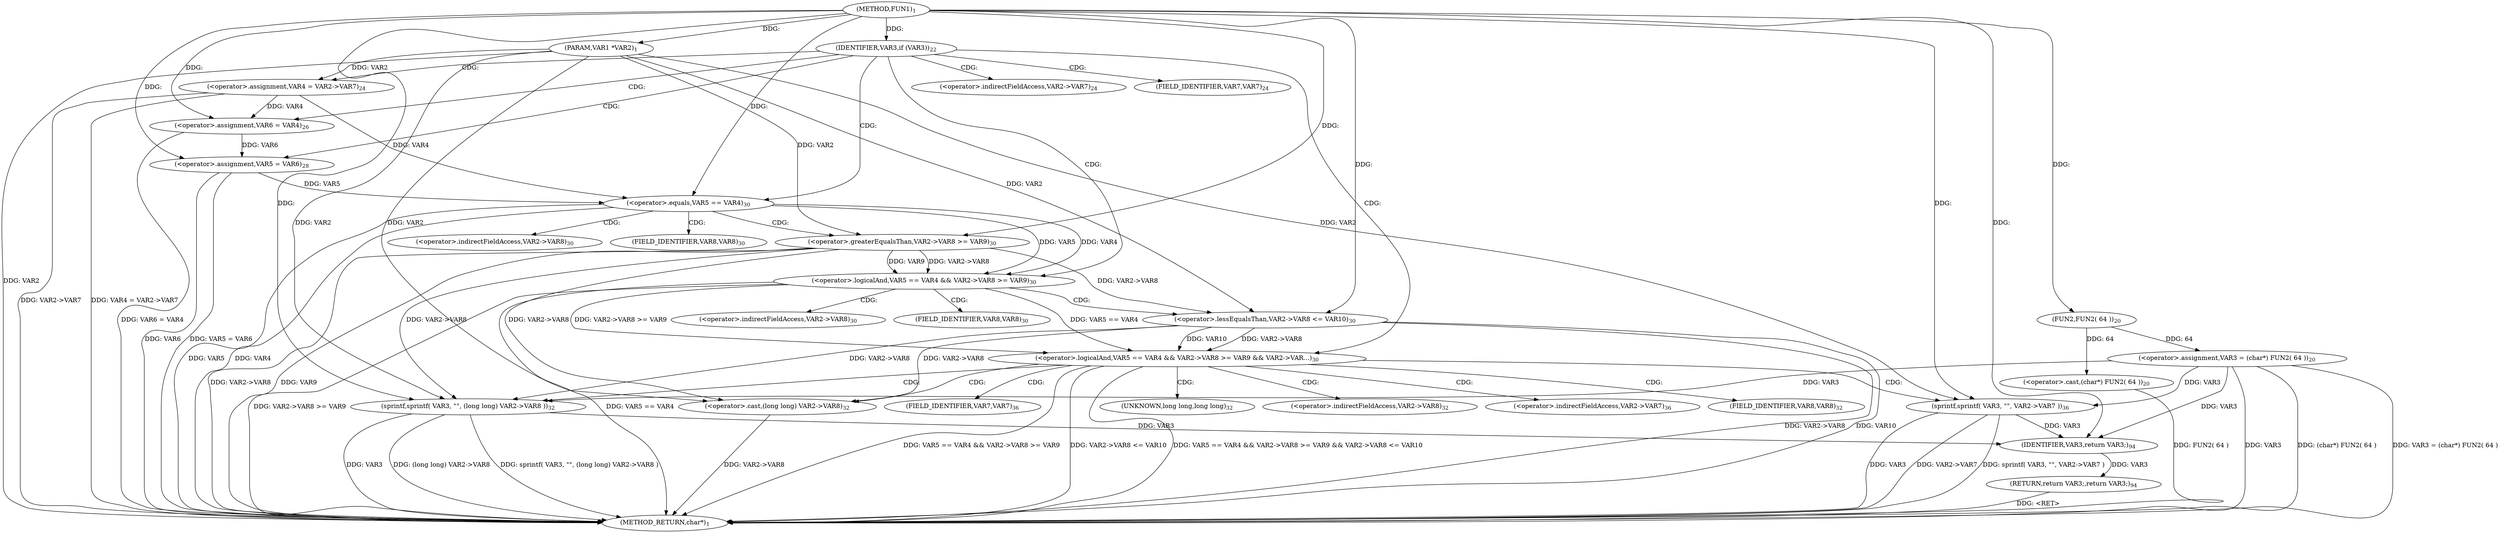 digraph "FUN1" {  
"8" [label = <(METHOD,FUN1)<SUB>1</SUB>> ]
"70" [label = <(METHOD_RETURN,char*)<SUB>1</SUB>> ]
"9" [label = <(PARAM,VAR1 *VAR2)<SUB>1</SUB>> ]
"15" [label = <(&lt;operator&gt;.assignment,VAR3 = (char*) FUN2( 64 ))<SUB>20</SUB>> ]
"68" [label = <(RETURN,return VAR3;,return VAR3;)<SUB>94</SUB>> ]
"22" [label = <(IDENTIFIER,VAR3,if (VAR3))<SUB>22</SUB>> ]
"69" [label = <(IDENTIFIER,VAR3,return VAR3;)<SUB>94</SUB>> ]
"17" [label = <(&lt;operator&gt;.cast,(char*) FUN2( 64 ))<SUB>20</SUB>> ]
"24" [label = <(&lt;operator&gt;.assignment,VAR4 = VAR2-&gt;VAR7)<SUB>24</SUB>> ]
"29" [label = <(&lt;operator&gt;.assignment,VAR6 = VAR4)<SUB>26</SUB>> ]
"32" [label = <(&lt;operator&gt;.assignment,VAR5 = VAR6)<SUB>28</SUB>> ]
"19" [label = <(FUN2,FUN2( 64 ))<SUB>20</SUB>> ]
"36" [label = <(&lt;operator&gt;.logicalAnd,VAR5 == VAR4 &amp;&amp; VAR2-&gt;VAR8 &gt;= VAR9 &amp;&amp; VAR2-&gt;VAR...)<SUB>30</SUB>> ]
"52" [label = <(sprintf,sprintf( VAR3, &quot;&quot;, (long long) VAR2-&gt;VAR8 ))<SUB>32</SUB>> ]
"37" [label = <(&lt;operator&gt;.logicalAnd,VAR5 == VAR4 &amp;&amp; VAR2-&gt;VAR8 &gt;= VAR9)<SUB>30</SUB>> ]
"46" [label = <(&lt;operator&gt;.lessEqualsThan,VAR2-&gt;VAR8 &lt;= VAR10)<SUB>30</SUB>> ]
"62" [label = <(sprintf,sprintf( VAR3, &quot;&quot;, VAR2-&gt;VAR7 ))<SUB>36</SUB>> ]
"38" [label = <(&lt;operator&gt;.equals,VAR5 == VAR4)<SUB>30</SUB>> ]
"41" [label = <(&lt;operator&gt;.greaterEqualsThan,VAR2-&gt;VAR8 &gt;= VAR9)<SUB>30</SUB>> ]
"55" [label = <(&lt;operator&gt;.cast,(long long) VAR2-&gt;VAR8)<SUB>32</SUB>> ]
"26" [label = <(&lt;operator&gt;.indirectFieldAccess,VAR2-&gt;VAR7)<SUB>24</SUB>> ]
"28" [label = <(FIELD_IDENTIFIER,VAR7,VAR7)<SUB>24</SUB>> ]
"47" [label = <(&lt;operator&gt;.indirectFieldAccess,VAR2-&gt;VAR8)<SUB>30</SUB>> ]
"42" [label = <(&lt;operator&gt;.indirectFieldAccess,VAR2-&gt;VAR8)<SUB>30</SUB>> ]
"49" [label = <(FIELD_IDENTIFIER,VAR8,VAR8)<SUB>30</SUB>> ]
"56" [label = <(UNKNOWN,long long,long long)<SUB>32</SUB>> ]
"57" [label = <(&lt;operator&gt;.indirectFieldAccess,VAR2-&gt;VAR8)<SUB>32</SUB>> ]
"65" [label = <(&lt;operator&gt;.indirectFieldAccess,VAR2-&gt;VAR7)<SUB>36</SUB>> ]
"44" [label = <(FIELD_IDENTIFIER,VAR8,VAR8)<SUB>30</SUB>> ]
"59" [label = <(FIELD_IDENTIFIER,VAR8,VAR8)<SUB>32</SUB>> ]
"67" [label = <(FIELD_IDENTIFIER,VAR7,VAR7)<SUB>36</SUB>> ]
  "68" -> "70"  [ label = "DDG: &lt;RET&gt;"] 
  "9" -> "70"  [ label = "DDG: VAR2"] 
  "15" -> "70"  [ label = "DDG: VAR3"] 
  "17" -> "70"  [ label = "DDG: FUN2( 64 )"] 
  "15" -> "70"  [ label = "DDG: (char*) FUN2( 64 )"] 
  "15" -> "70"  [ label = "DDG: VAR3 = (char*) FUN2( 64 )"] 
  "24" -> "70"  [ label = "DDG: VAR2-&gt;VAR7"] 
  "24" -> "70"  [ label = "DDG: VAR4 = VAR2-&gt;VAR7"] 
  "29" -> "70"  [ label = "DDG: VAR6 = VAR4"] 
  "32" -> "70"  [ label = "DDG: VAR6"] 
  "32" -> "70"  [ label = "DDG: VAR5 = VAR6"] 
  "38" -> "70"  [ label = "DDG: VAR5"] 
  "38" -> "70"  [ label = "DDG: VAR4"] 
  "37" -> "70"  [ label = "DDG: VAR5 == VAR4"] 
  "41" -> "70"  [ label = "DDG: VAR2-&gt;VAR8"] 
  "37" -> "70"  [ label = "DDG: VAR2-&gt;VAR8 &gt;= VAR9"] 
  "36" -> "70"  [ label = "DDG: VAR5 == VAR4 &amp;&amp; VAR2-&gt;VAR8 &gt;= VAR9"] 
  "46" -> "70"  [ label = "DDG: VAR2-&gt;VAR8"] 
  "36" -> "70"  [ label = "DDG: VAR2-&gt;VAR8 &lt;= VAR10"] 
  "36" -> "70"  [ label = "DDG: VAR5 == VAR4 &amp;&amp; VAR2-&gt;VAR8 &gt;= VAR9 &amp;&amp; VAR2-&gt;VAR8 &lt;= VAR10"] 
  "62" -> "70"  [ label = "DDG: VAR3"] 
  "62" -> "70"  [ label = "DDG: VAR2-&gt;VAR7"] 
  "62" -> "70"  [ label = "DDG: sprintf( VAR3, &quot;&quot;, VAR2-&gt;VAR7 )"] 
  "52" -> "70"  [ label = "DDG: VAR3"] 
  "55" -> "70"  [ label = "DDG: VAR2-&gt;VAR8"] 
  "52" -> "70"  [ label = "DDG: (long long) VAR2-&gt;VAR8"] 
  "52" -> "70"  [ label = "DDG: sprintf( VAR3, &quot;&quot;, (long long) VAR2-&gt;VAR8 )"] 
  "46" -> "70"  [ label = "DDG: VAR10"] 
  "41" -> "70"  [ label = "DDG: VAR9"] 
  "8" -> "9"  [ label = "DDG: "] 
  "19" -> "15"  [ label = "DDG: 64"] 
  "69" -> "68"  [ label = "DDG: VAR3"] 
  "8" -> "22"  [ label = "DDG: "] 
  "15" -> "69"  [ label = "DDG: VAR3"] 
  "62" -> "69"  [ label = "DDG: VAR3"] 
  "52" -> "69"  [ label = "DDG: VAR3"] 
  "8" -> "69"  [ label = "DDG: "] 
  "19" -> "17"  [ label = "DDG: 64"] 
  "9" -> "24"  [ label = "DDG: VAR2"] 
  "24" -> "29"  [ label = "DDG: VAR4"] 
  "8" -> "29"  [ label = "DDG: "] 
  "29" -> "32"  [ label = "DDG: VAR6"] 
  "8" -> "32"  [ label = "DDG: "] 
  "8" -> "19"  [ label = "DDG: "] 
  "37" -> "36"  [ label = "DDG: VAR5 == VAR4"] 
  "37" -> "36"  [ label = "DDG: VAR2-&gt;VAR8 &gt;= VAR9"] 
  "46" -> "36"  [ label = "DDG: VAR2-&gt;VAR8"] 
  "46" -> "36"  [ label = "DDG: VAR10"] 
  "38" -> "37"  [ label = "DDG: VAR5"] 
  "38" -> "37"  [ label = "DDG: VAR4"] 
  "41" -> "37"  [ label = "DDG: VAR2-&gt;VAR8"] 
  "41" -> "37"  [ label = "DDG: VAR9"] 
  "9" -> "46"  [ label = "DDG: VAR2"] 
  "41" -> "46"  [ label = "DDG: VAR2-&gt;VAR8"] 
  "8" -> "46"  [ label = "DDG: "] 
  "15" -> "52"  [ label = "DDG: VAR3"] 
  "8" -> "52"  [ label = "DDG: "] 
  "9" -> "52"  [ label = "DDG: VAR2"] 
  "41" -> "52"  [ label = "DDG: VAR2-&gt;VAR8"] 
  "46" -> "52"  [ label = "DDG: VAR2-&gt;VAR8"] 
  "32" -> "38"  [ label = "DDG: VAR5"] 
  "8" -> "38"  [ label = "DDG: "] 
  "24" -> "38"  [ label = "DDG: VAR4"] 
  "9" -> "41"  [ label = "DDG: VAR2"] 
  "8" -> "41"  [ label = "DDG: "] 
  "9" -> "55"  [ label = "DDG: VAR2"] 
  "41" -> "55"  [ label = "DDG: VAR2-&gt;VAR8"] 
  "46" -> "55"  [ label = "DDG: VAR2-&gt;VAR8"] 
  "15" -> "62"  [ label = "DDG: VAR3"] 
  "8" -> "62"  [ label = "DDG: "] 
  "9" -> "62"  [ label = "DDG: VAR2"] 
  "22" -> "24"  [ label = "CDG: "] 
  "22" -> "32"  [ label = "CDG: "] 
  "22" -> "26"  [ label = "CDG: "] 
  "22" -> "28"  [ label = "CDG: "] 
  "22" -> "36"  [ label = "CDG: "] 
  "22" -> "37"  [ label = "CDG: "] 
  "22" -> "38"  [ label = "CDG: "] 
  "22" -> "29"  [ label = "CDG: "] 
  "36" -> "57"  [ label = "CDG: "] 
  "36" -> "52"  [ label = "CDG: "] 
  "36" -> "56"  [ label = "CDG: "] 
  "36" -> "67"  [ label = "CDG: "] 
  "36" -> "65"  [ label = "CDG: "] 
  "36" -> "59"  [ label = "CDG: "] 
  "36" -> "55"  [ label = "CDG: "] 
  "36" -> "62"  [ label = "CDG: "] 
  "37" -> "47"  [ label = "CDG: "] 
  "37" -> "49"  [ label = "CDG: "] 
  "37" -> "46"  [ label = "CDG: "] 
  "38" -> "42"  [ label = "CDG: "] 
  "38" -> "41"  [ label = "CDG: "] 
  "38" -> "44"  [ label = "CDG: "] 
}
